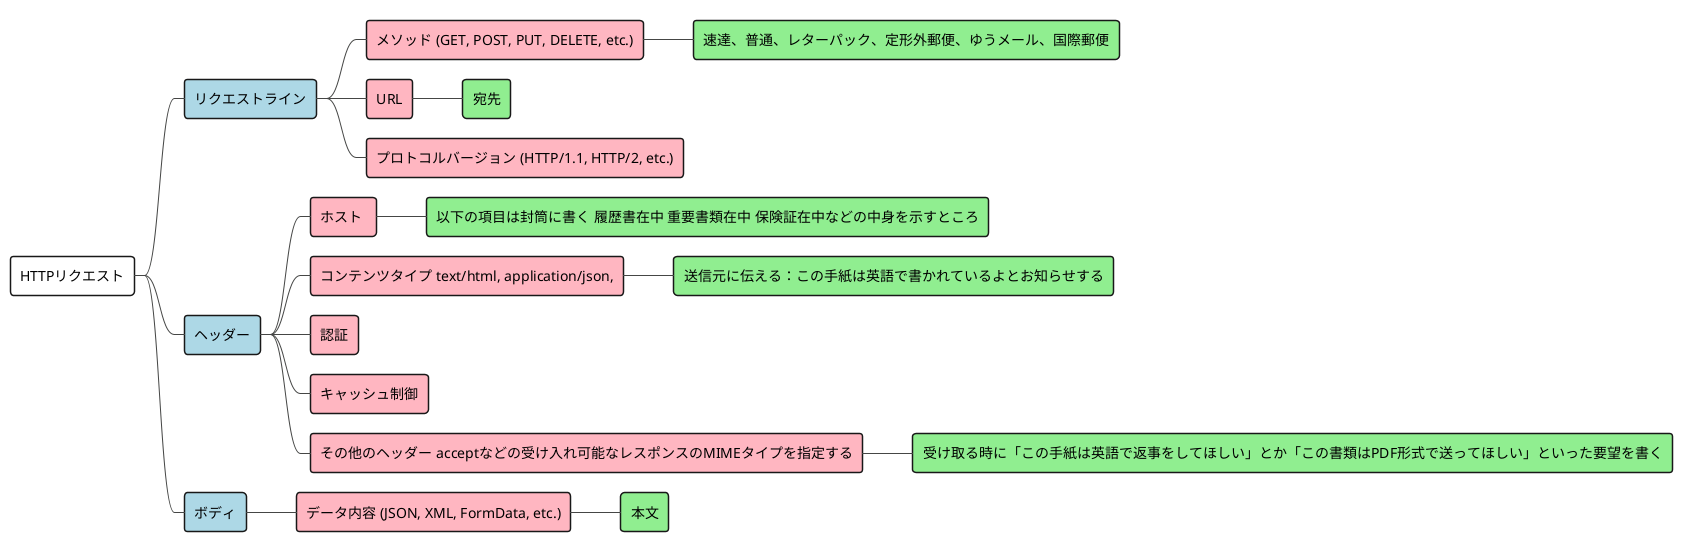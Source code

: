 
@startmindmap
!theme vibrant
<style>
mindmapDiagram {
    node {
        BackgroundColor white
    }
    :depth(1) {
      BackGroundColor lightBlue
    }
    :depth(2) {
      BackGroundColor lightPink
    }
    :depth(3) {
        BackgroundColor lightGreen
    }
    :depth(4) {
        BackgroundColor lightGrey
    }
}
</style>

+ HTTPリクエスト
++ リクエストライン
+++ メソッド (GET, POST, PUT, DELETE, etc.)
++++ 速達、普通、レターパック、定形外郵便、ゆうメール、国際郵便
+++ URL
++++ 宛先
+++ プロトコルバージョン (HTTP/1.1, HTTP/2, etc.)
++ ヘッダー
+++ ホスト 
++++ 以下の項目は封筒に書く 履歴書在中 重要書類在中 保険証在中などの中身を示すところ
+++ コンテンツタイプ text/html, application/json,
++++ 送信元に伝える：この手紙は英語で書かれているよとお知らせする
+++ 認証
+++ キャッシュ制御
+++ その他のヘッダー acceptなどの受け入れ可能なレスポンスのMIMEタイプを指定する
++++ 受け取る時に「この手紙は英語で返事をしてほしい」とか「この書類はPDF形式で送ってほしい」といった要望を書く
++ ボディ
+++ データ内容 (JSON, XML, FormData, etc.)
++++ 本文
@endmindmap